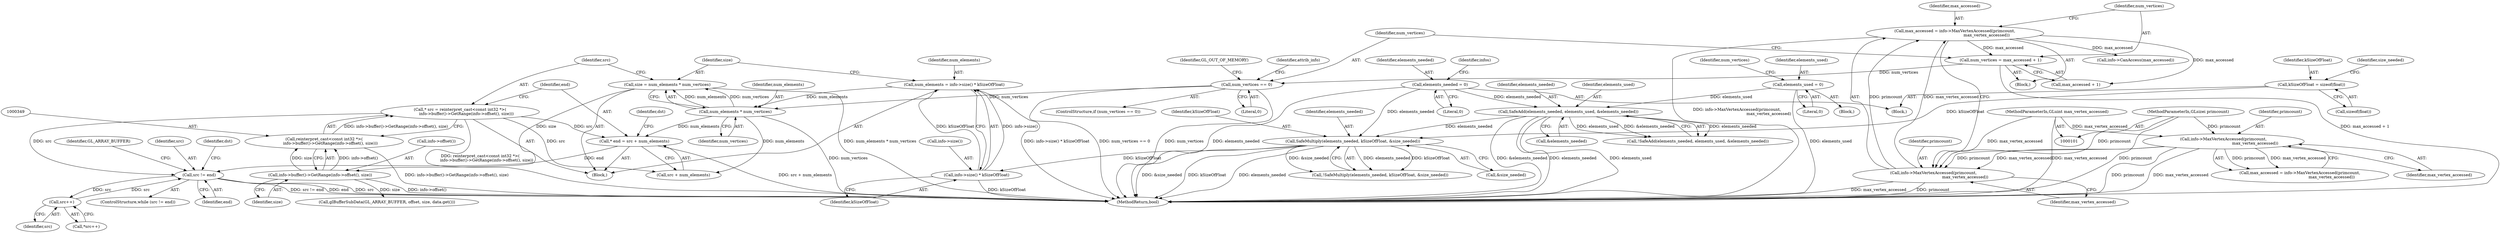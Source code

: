 digraph "1_Chrome_3aad1a37affb1ab70d1897f2b03eb8c077264984_2@pointer" {
"1000354" [label="(Call,* end = src + num_elements)"];
"1000346" [label="(Call,* src = reinterpret_cast<const int32 *>(\n          info->buffer()->GetRange(info->offset(), size)))"];
"1000348" [label="(Call,reinterpret_cast<const int32 *>(\n          info->buffer()->GetRange(info->offset(), size)))"];
"1000350" [label="(Call,info->buffer()->GetRange(info->offset(), size))"];
"1000339" [label="(Call,size = num_elements * num_vertices)"];
"1000341" [label="(Call,num_elements * num_vertices)"];
"1000333" [label="(Call,num_elements = info->size() * kSizeOfFloat)"];
"1000335" [label="(Call,info->size() * kSizeOfFloat)"];
"1000228" [label="(Call,SafeMultiply(elements_needed, kSizeOfFloat, &size_needed))"];
"1000128" [label="(Call,elements_needed = 0)"];
"1000204" [label="(Call,SafeAdd(elements_needed, elements_used, &elements_needed))"];
"1000190" [label="(Call,elements_used = 0)"];
"1000217" [label="(Call,kSizeOfFloat = sizeof(float))"];
"1000312" [label="(Call,num_vertices == 0)"];
"1000306" [label="(Call,num_vertices = max_accessed + 1)"];
"1000300" [label="(Call,max_accessed = info->MaxVertexAccessed(primcount,\n                                                  max_vertex_accessed))"];
"1000302" [label="(Call,info->MaxVertexAccessed(primcount,\n                                                  max_vertex_accessed))"];
"1000159" [label="(Call,info->MaxVertexAccessed(primcount,\n                                                  max_vertex_accessed))"];
"1000105" [label="(MethodParameterIn,GLsizei primcount)"];
"1000103" [label="(MethodParameterIn,GLuint max_vertex_accessed)"];
"1000364" [label="(Call,src != end)"];
"1000376" [label="(Call,src++)"];
"1000288" [label="(Block,)"];
"1000380" [label="(Identifier,GL_ARRAY_BUFFER)"];
"1000337" [label="(Identifier,kSizeOfFloat)"];
"1000231" [label="(Call,&size_needed)"];
"1000312" [label="(Call,num_vertices == 0)"];
"1000317" [label="(Identifier,GL_OUT_OF_MEMORY)"];
"1000205" [label="(Identifier,elements_needed)"];
"1000105" [label="(MethodParameterIn,GLsizei primcount)"];
"1000157" [label="(Call,max_accessed = info->MaxVertexAccessed(primcount,\n                                                  max_vertex_accessed))"];
"1000227" [label="(Call,!SafeMultiply(elements_needed, kSizeOfFloat, &size_needed))"];
"1000159" [label="(Call,info->MaxVertexAccessed(primcount,\n                                                  max_vertex_accessed))"];
"1000339" [label="(Call,size = num_elements * num_vertices)"];
"1000342" [label="(Identifier,num_elements)"];
"1000377" [label="(Identifier,src)"];
"1000340" [label="(Identifier,size)"];
"1000229" [label="(Identifier,elements_needed)"];
"1000354" [label="(Call,* end = src + num_elements)"];
"1000133" [label="(Identifier,infos)"];
"1000191" [label="(Identifier,elements_used)"];
"1000311" [label="(ControlStructure,if (num_vertices == 0))"];
"1000303" [label="(Identifier,primcount)"];
"1000103" [label="(MethodParameterIn,GLuint max_vertex_accessed)"];
"1000161" [label="(Identifier,max_vertex_accessed)"];
"1000331" [label="(Block,)"];
"1000402" [label="(MethodReturn,bool)"];
"1000129" [label="(Identifier,elements_needed)"];
"1000375" [label="(Call,*src++)"];
"1000306" [label="(Call,num_vertices = max_accessed + 1)"];
"1000350" [label="(Call,info->buffer()->GetRange(info->offset(), size))"];
"1000192" [label="(Literal,0)"];
"1000313" [label="(Identifier,num_vertices)"];
"1000365" [label="(Identifier,src)"];
"1000341" [label="(Call,num_elements * num_vertices)"];
"1000336" [label="(Call,info->size())"];
"1000356" [label="(Call,src + num_elements)"];
"1000219" [label="(Call,sizeof(float))"];
"1000307" [label="(Identifier,num_vertices)"];
"1000326" [label="(Call,info->CanAccess(max_accessed))"];
"1000106" [label="(Block,)"];
"1000128" [label="(Call,elements_needed = 0)"];
"1000346" [label="(Call,* src = reinterpret_cast<const int32 *>(\n          info->buffer()->GetRange(info->offset(), size)))"];
"1000355" [label="(Identifier,end)"];
"1000217" [label="(Call,kSizeOfFloat = sizeof(float))"];
"1000361" [label="(Identifier,dst)"];
"1000190" [label="(Call,elements_used = 0)"];
"1000207" [label="(Call,&elements_needed)"];
"1000188" [label="(Block,)"];
"1000308" [label="(Call,max_accessed + 1)"];
"1000379" [label="(Call,glBufferSubData(GL_ARRAY_BUFFER, offset, size, data.get()))"];
"1000333" [label="(Call,num_elements = info->size() * kSizeOfFloat)"];
"1000324" [label="(Identifier,attrib_info)"];
"1000218" [label="(Identifier,kSizeOfFloat)"];
"1000197" [label="(Identifier,num_vertices)"];
"1000160" [label="(Identifier,primcount)"];
"1000300" [label="(Call,max_accessed = info->MaxVertexAccessed(primcount,\n                                                  max_vertex_accessed))"];
"1000301" [label="(Identifier,max_accessed)"];
"1000376" [label="(Call,src++)"];
"1000343" [label="(Identifier,num_vertices)"];
"1000348" [label="(Call,reinterpret_cast<const int32 *>(\n          info->buffer()->GetRange(info->offset(), size)))"];
"1000364" [label="(Call,src != end)"];
"1000352" [label="(Identifier,size)"];
"1000363" [label="(ControlStructure,while (src != end))"];
"1000351" [label="(Call,info->offset())"];
"1000334" [label="(Identifier,num_elements)"];
"1000302" [label="(Call,info->MaxVertexAccessed(primcount,\n                                                  max_vertex_accessed))"];
"1000335" [label="(Call,info->size() * kSizeOfFloat)"];
"1000203" [label="(Call,!SafeAdd(elements_needed, elements_used, &elements_needed))"];
"1000314" [label="(Literal,0)"];
"1000347" [label="(Identifier,src)"];
"1000366" [label="(Identifier,end)"];
"1000130" [label="(Literal,0)"];
"1000206" [label="(Identifier,elements_used)"];
"1000230" [label="(Identifier,kSizeOfFloat)"];
"1000204" [label="(Call,SafeAdd(elements_needed, elements_used, &elements_needed))"];
"1000371" [label="(Identifier,dst)"];
"1000223" [label="(Identifier,size_needed)"];
"1000304" [label="(Identifier,max_vertex_accessed)"];
"1000228" [label="(Call,SafeMultiply(elements_needed, kSizeOfFloat, &size_needed))"];
"1000354" -> "1000331"  [label="AST: "];
"1000354" -> "1000356"  [label="CFG: "];
"1000355" -> "1000354"  [label="AST: "];
"1000356" -> "1000354"  [label="AST: "];
"1000361" -> "1000354"  [label="CFG: "];
"1000354" -> "1000402"  [label="DDG: src + num_elements"];
"1000346" -> "1000354"  [label="DDG: src"];
"1000341" -> "1000354"  [label="DDG: num_elements"];
"1000354" -> "1000364"  [label="DDG: end"];
"1000346" -> "1000331"  [label="AST: "];
"1000346" -> "1000348"  [label="CFG: "];
"1000347" -> "1000346"  [label="AST: "];
"1000348" -> "1000346"  [label="AST: "];
"1000355" -> "1000346"  [label="CFG: "];
"1000346" -> "1000402"  [label="DDG: reinterpret_cast<const int32 *>(\n          info->buffer()->GetRange(info->offset(), size))"];
"1000348" -> "1000346"  [label="DDG: info->buffer()->GetRange(info->offset(), size)"];
"1000346" -> "1000356"  [label="DDG: src"];
"1000346" -> "1000364"  [label="DDG: src"];
"1000348" -> "1000350"  [label="CFG: "];
"1000349" -> "1000348"  [label="AST: "];
"1000350" -> "1000348"  [label="AST: "];
"1000348" -> "1000402"  [label="DDG: info->buffer()->GetRange(info->offset(), size)"];
"1000350" -> "1000348"  [label="DDG: info->offset()"];
"1000350" -> "1000348"  [label="DDG: size"];
"1000350" -> "1000352"  [label="CFG: "];
"1000351" -> "1000350"  [label="AST: "];
"1000352" -> "1000350"  [label="AST: "];
"1000350" -> "1000402"  [label="DDG: info->offset()"];
"1000339" -> "1000350"  [label="DDG: size"];
"1000350" -> "1000379"  [label="DDG: size"];
"1000339" -> "1000331"  [label="AST: "];
"1000339" -> "1000341"  [label="CFG: "];
"1000340" -> "1000339"  [label="AST: "];
"1000341" -> "1000339"  [label="AST: "];
"1000347" -> "1000339"  [label="CFG: "];
"1000339" -> "1000402"  [label="DDG: num_elements * num_vertices"];
"1000341" -> "1000339"  [label="DDG: num_elements"];
"1000341" -> "1000339"  [label="DDG: num_vertices"];
"1000341" -> "1000343"  [label="CFG: "];
"1000342" -> "1000341"  [label="AST: "];
"1000343" -> "1000341"  [label="AST: "];
"1000341" -> "1000402"  [label="DDG: num_vertices"];
"1000333" -> "1000341"  [label="DDG: num_elements"];
"1000312" -> "1000341"  [label="DDG: num_vertices"];
"1000341" -> "1000356"  [label="DDG: num_elements"];
"1000333" -> "1000331"  [label="AST: "];
"1000333" -> "1000335"  [label="CFG: "];
"1000334" -> "1000333"  [label="AST: "];
"1000335" -> "1000333"  [label="AST: "];
"1000340" -> "1000333"  [label="CFG: "];
"1000333" -> "1000402"  [label="DDG: info->size() * kSizeOfFloat"];
"1000335" -> "1000333"  [label="DDG: info->size()"];
"1000335" -> "1000333"  [label="DDG: kSizeOfFloat"];
"1000335" -> "1000337"  [label="CFG: "];
"1000336" -> "1000335"  [label="AST: "];
"1000337" -> "1000335"  [label="AST: "];
"1000335" -> "1000402"  [label="DDG: kSizeOfFloat"];
"1000228" -> "1000335"  [label="DDG: kSizeOfFloat"];
"1000228" -> "1000227"  [label="AST: "];
"1000228" -> "1000231"  [label="CFG: "];
"1000229" -> "1000228"  [label="AST: "];
"1000230" -> "1000228"  [label="AST: "];
"1000231" -> "1000228"  [label="AST: "];
"1000227" -> "1000228"  [label="CFG: "];
"1000228" -> "1000402"  [label="DDG: elements_needed"];
"1000228" -> "1000402"  [label="DDG: &size_needed"];
"1000228" -> "1000402"  [label="DDG: kSizeOfFloat"];
"1000228" -> "1000227"  [label="DDG: elements_needed"];
"1000228" -> "1000227"  [label="DDG: kSizeOfFloat"];
"1000228" -> "1000227"  [label="DDG: &size_needed"];
"1000128" -> "1000228"  [label="DDG: elements_needed"];
"1000204" -> "1000228"  [label="DDG: elements_needed"];
"1000217" -> "1000228"  [label="DDG: kSizeOfFloat"];
"1000128" -> "1000106"  [label="AST: "];
"1000128" -> "1000130"  [label="CFG: "];
"1000129" -> "1000128"  [label="AST: "];
"1000130" -> "1000128"  [label="AST: "];
"1000133" -> "1000128"  [label="CFG: "];
"1000128" -> "1000402"  [label="DDG: elements_needed"];
"1000128" -> "1000204"  [label="DDG: elements_needed"];
"1000204" -> "1000203"  [label="AST: "];
"1000204" -> "1000207"  [label="CFG: "];
"1000205" -> "1000204"  [label="AST: "];
"1000206" -> "1000204"  [label="AST: "];
"1000207" -> "1000204"  [label="AST: "];
"1000203" -> "1000204"  [label="CFG: "];
"1000204" -> "1000402"  [label="DDG: elements_used"];
"1000204" -> "1000402"  [label="DDG: &elements_needed"];
"1000204" -> "1000402"  [label="DDG: elements_needed"];
"1000204" -> "1000203"  [label="DDG: elements_needed"];
"1000204" -> "1000203"  [label="DDG: elements_used"];
"1000204" -> "1000203"  [label="DDG: &elements_needed"];
"1000190" -> "1000204"  [label="DDG: elements_used"];
"1000190" -> "1000188"  [label="AST: "];
"1000190" -> "1000192"  [label="CFG: "];
"1000191" -> "1000190"  [label="AST: "];
"1000192" -> "1000190"  [label="AST: "];
"1000197" -> "1000190"  [label="CFG: "];
"1000190" -> "1000402"  [label="DDG: elements_used"];
"1000217" -> "1000106"  [label="AST: "];
"1000217" -> "1000219"  [label="CFG: "];
"1000218" -> "1000217"  [label="AST: "];
"1000219" -> "1000217"  [label="AST: "];
"1000223" -> "1000217"  [label="CFG: "];
"1000312" -> "1000311"  [label="AST: "];
"1000312" -> "1000314"  [label="CFG: "];
"1000313" -> "1000312"  [label="AST: "];
"1000314" -> "1000312"  [label="AST: "];
"1000317" -> "1000312"  [label="CFG: "];
"1000324" -> "1000312"  [label="CFG: "];
"1000312" -> "1000402"  [label="DDG: num_vertices == 0"];
"1000312" -> "1000402"  [label="DDG: num_vertices"];
"1000306" -> "1000312"  [label="DDG: num_vertices"];
"1000306" -> "1000288"  [label="AST: "];
"1000306" -> "1000308"  [label="CFG: "];
"1000307" -> "1000306"  [label="AST: "];
"1000308" -> "1000306"  [label="AST: "];
"1000313" -> "1000306"  [label="CFG: "];
"1000306" -> "1000402"  [label="DDG: max_accessed + 1"];
"1000300" -> "1000306"  [label="DDG: max_accessed"];
"1000300" -> "1000288"  [label="AST: "];
"1000300" -> "1000302"  [label="CFG: "];
"1000301" -> "1000300"  [label="AST: "];
"1000302" -> "1000300"  [label="AST: "];
"1000307" -> "1000300"  [label="CFG: "];
"1000300" -> "1000402"  [label="DDG: info->MaxVertexAccessed(primcount,\n                                                  max_vertex_accessed)"];
"1000302" -> "1000300"  [label="DDG: primcount"];
"1000302" -> "1000300"  [label="DDG: max_vertex_accessed"];
"1000300" -> "1000308"  [label="DDG: max_accessed"];
"1000300" -> "1000326"  [label="DDG: max_accessed"];
"1000302" -> "1000304"  [label="CFG: "];
"1000303" -> "1000302"  [label="AST: "];
"1000304" -> "1000302"  [label="AST: "];
"1000302" -> "1000402"  [label="DDG: max_vertex_accessed"];
"1000302" -> "1000402"  [label="DDG: primcount"];
"1000159" -> "1000302"  [label="DDG: primcount"];
"1000159" -> "1000302"  [label="DDG: max_vertex_accessed"];
"1000105" -> "1000302"  [label="DDG: primcount"];
"1000103" -> "1000302"  [label="DDG: max_vertex_accessed"];
"1000159" -> "1000157"  [label="AST: "];
"1000159" -> "1000161"  [label="CFG: "];
"1000160" -> "1000159"  [label="AST: "];
"1000161" -> "1000159"  [label="AST: "];
"1000157" -> "1000159"  [label="CFG: "];
"1000159" -> "1000402"  [label="DDG: primcount"];
"1000159" -> "1000402"  [label="DDG: max_vertex_accessed"];
"1000159" -> "1000157"  [label="DDG: primcount"];
"1000159" -> "1000157"  [label="DDG: max_vertex_accessed"];
"1000105" -> "1000159"  [label="DDG: primcount"];
"1000103" -> "1000159"  [label="DDG: max_vertex_accessed"];
"1000105" -> "1000101"  [label="AST: "];
"1000105" -> "1000402"  [label="DDG: primcount"];
"1000103" -> "1000101"  [label="AST: "];
"1000103" -> "1000402"  [label="DDG: max_vertex_accessed"];
"1000364" -> "1000363"  [label="AST: "];
"1000364" -> "1000366"  [label="CFG: "];
"1000365" -> "1000364"  [label="AST: "];
"1000366" -> "1000364"  [label="AST: "];
"1000371" -> "1000364"  [label="CFG: "];
"1000380" -> "1000364"  [label="CFG: "];
"1000364" -> "1000402"  [label="DDG: src"];
"1000364" -> "1000402"  [label="DDG: src != end"];
"1000364" -> "1000402"  [label="DDG: end"];
"1000376" -> "1000364"  [label="DDG: src"];
"1000364" -> "1000376"  [label="DDG: src"];
"1000376" -> "1000375"  [label="AST: "];
"1000376" -> "1000377"  [label="CFG: "];
"1000377" -> "1000376"  [label="AST: "];
"1000375" -> "1000376"  [label="CFG: "];
}

